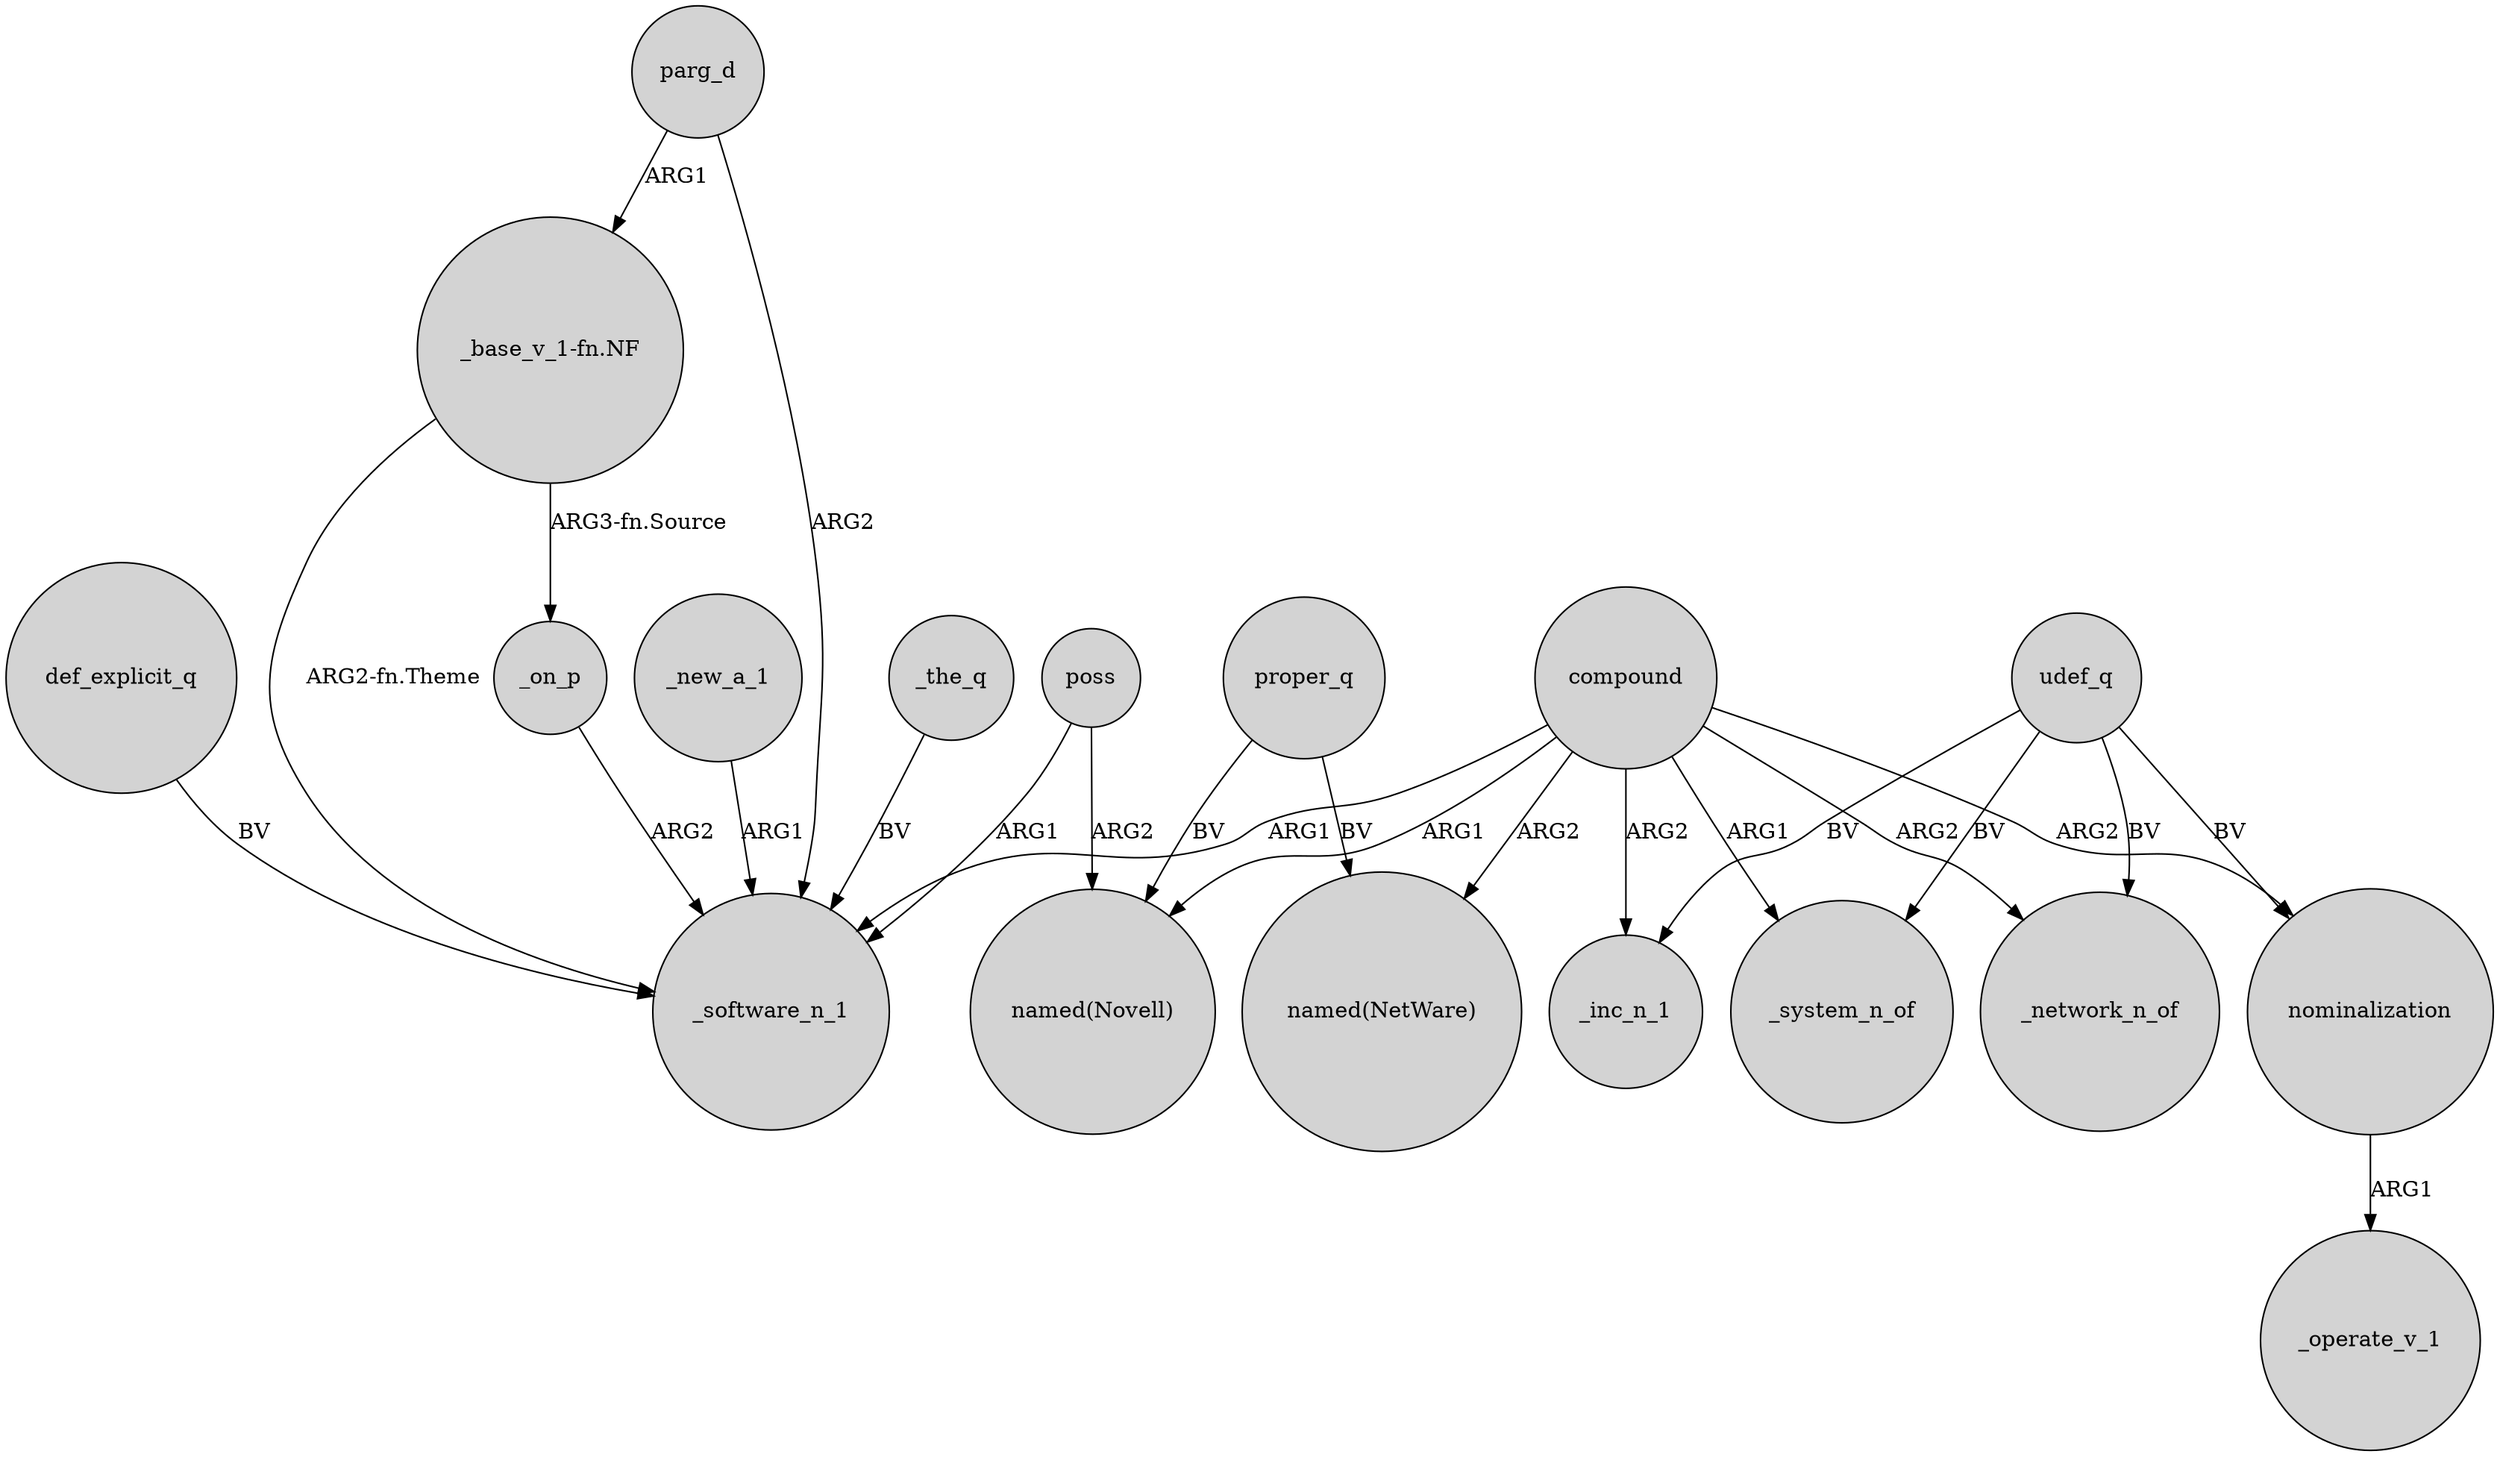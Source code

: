 digraph {
	node [shape=circle style=filled]
	def_explicit_q -> _software_n_1 [label=BV]
	udef_q -> _inc_n_1 [label=BV]
	compound -> "named(Novell)" [label=ARG1]
	nominalization -> _operate_v_1 [label=ARG1]
	poss -> "named(Novell)" [label=ARG2]
	compound -> _system_n_of [label=ARG1]
	_new_a_1 -> _software_n_1 [label=ARG1]
	udef_q -> _system_n_of [label=BV]
	compound -> nominalization [label=ARG2]
	"_base_v_1-fn.NF" -> _software_n_1 [label="ARG2-fn.Theme"]
	_the_q -> _software_n_1 [label=BV]
	"_base_v_1-fn.NF" -> _on_p [label="ARG3-fn.Source"]
	poss -> _software_n_1 [label=ARG1]
	proper_q -> "named(NetWare)" [label=BV]
	_on_p -> _software_n_1 [label=ARG2]
	udef_q -> nominalization [label=BV]
	compound -> _network_n_of [label=ARG2]
	compound -> "named(NetWare)" [label=ARG2]
	proper_q -> "named(Novell)" [label=BV]
	compound -> _software_n_1 [label=ARG1]
	parg_d -> "_base_v_1-fn.NF" [label=ARG1]
	compound -> _inc_n_1 [label=ARG2]
	parg_d -> _software_n_1 [label=ARG2]
	udef_q -> _network_n_of [label=BV]
}
